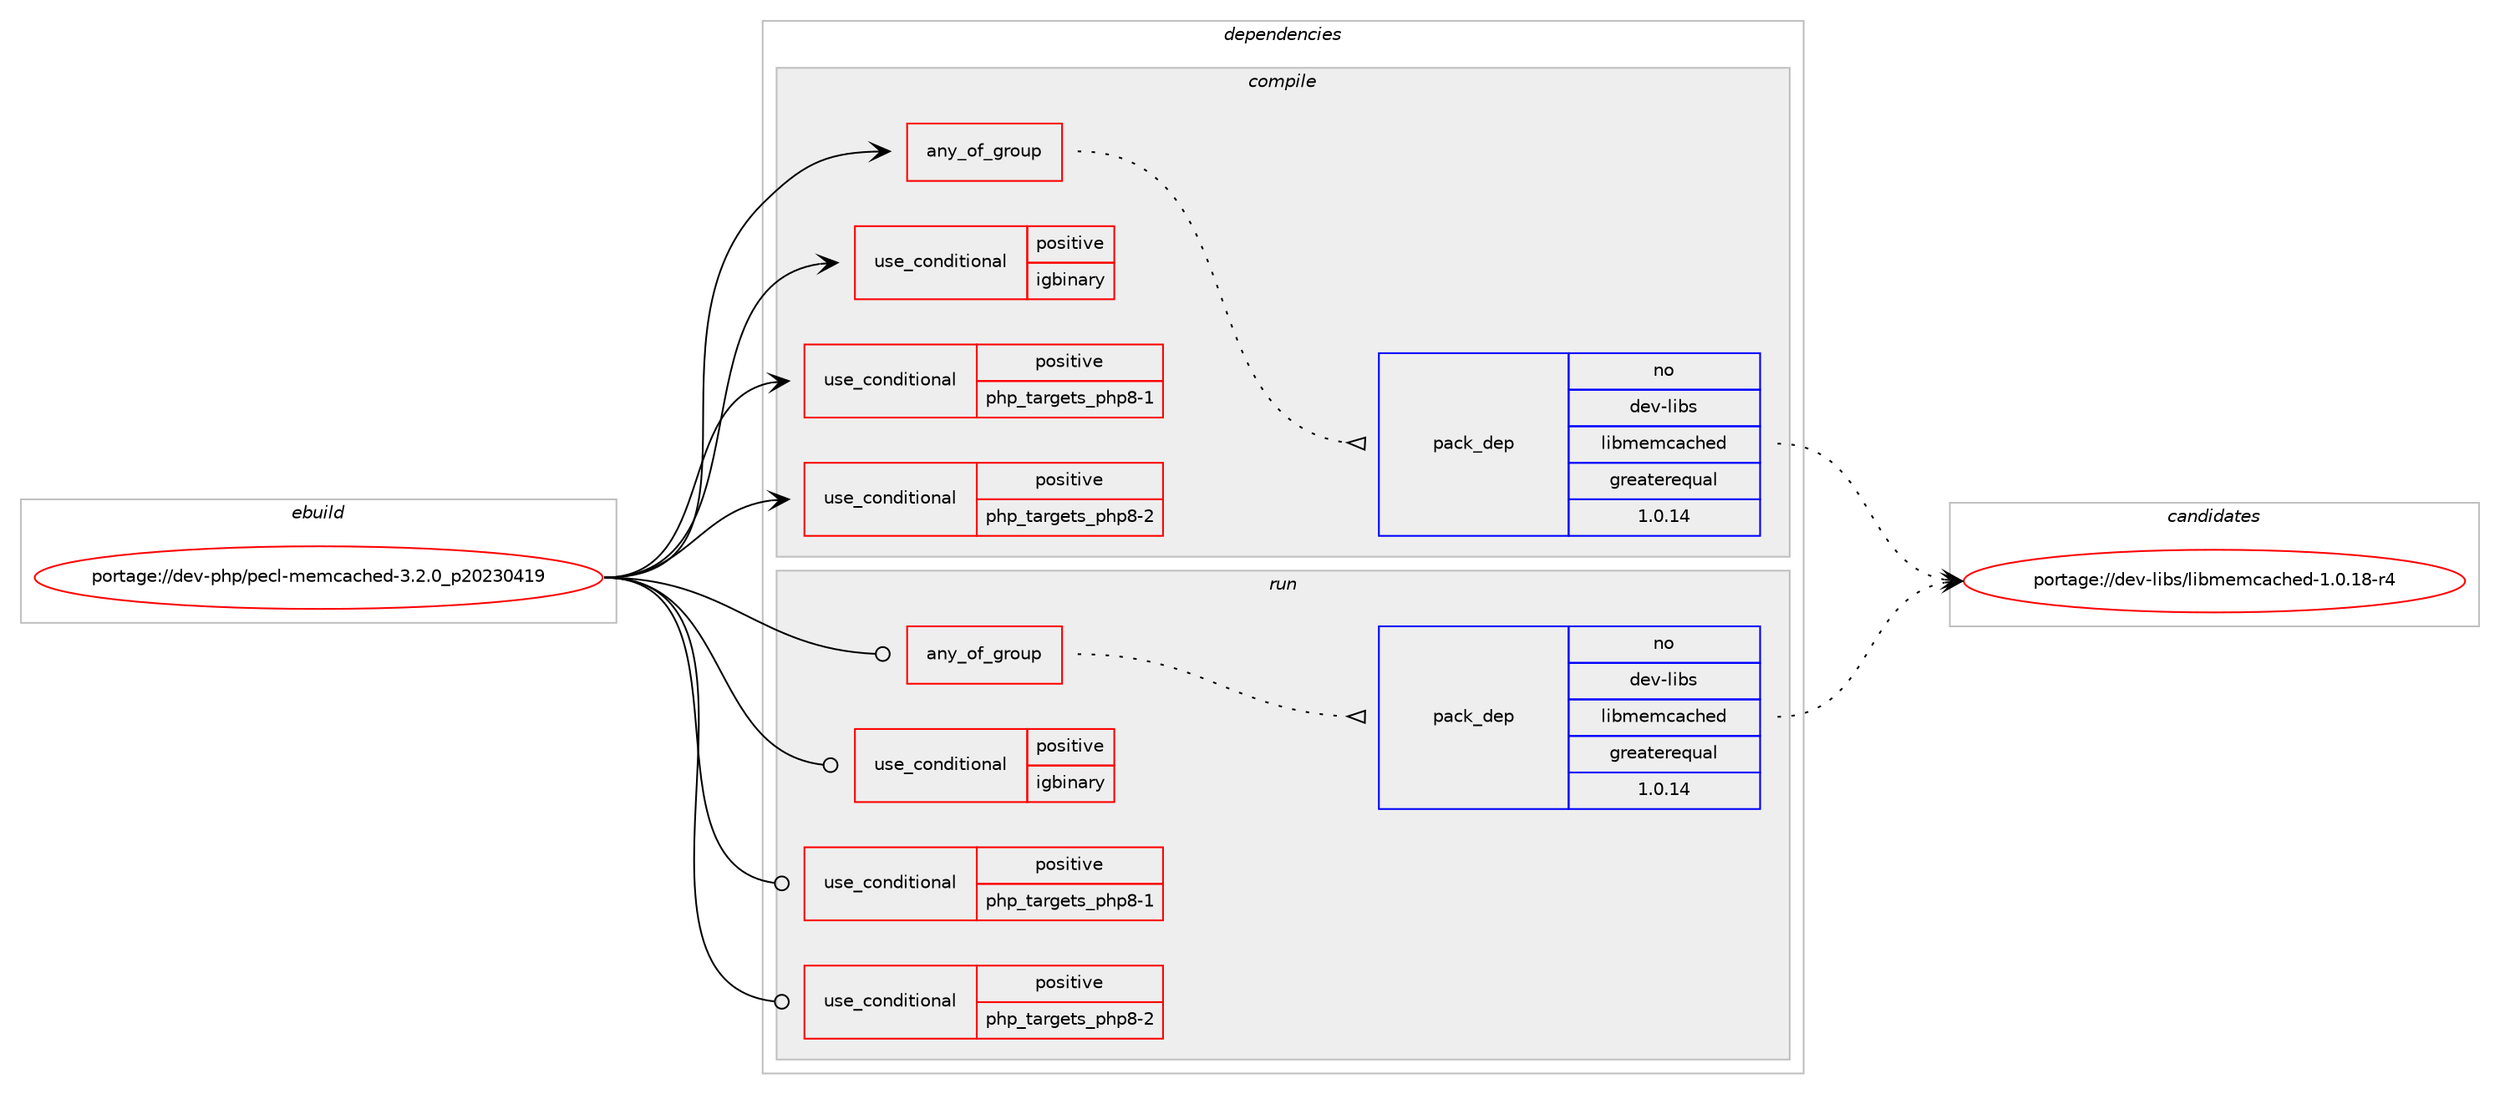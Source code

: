 digraph prolog {

# *************
# Graph options
# *************

newrank=true;
concentrate=true;
compound=true;
graph [rankdir=LR,fontname=Helvetica,fontsize=10,ranksep=1.5];#, ranksep=2.5, nodesep=0.2];
edge  [arrowhead=vee];
node  [fontname=Helvetica,fontsize=10];

# **********
# The ebuild
# **********

subgraph cluster_leftcol {
color=gray;
rank=same;
label=<<i>ebuild</i>>;
id [label="portage://dev-php/pecl-memcached-3.2.0_p20230419", color=red, width=4, href="../dev-php/pecl-memcached-3.2.0_p20230419.svg"];
}

# ****************
# The dependencies
# ****************

subgraph cluster_midcol {
color=gray;
label=<<i>dependencies</i>>;
subgraph cluster_compile {
fillcolor="#eeeeee";
style=filled;
label=<<i>compile</i>>;
subgraph any1060 {
dependency70318 [label=<<TABLE BORDER="0" CELLBORDER="1" CELLSPACING="0" CELLPADDING="4"><TR><TD CELLPADDING="10">any_of_group</TD></TR></TABLE>>, shape=none, color=red];# *** BEGIN UNKNOWN DEPENDENCY TYPE (TODO) ***
# dependency70318 -> package_dependency(portage://dev-php/pecl-memcached-3.2.0_p20230419,install,no,dev-libs,libmemcached-awesome,none,[,,],[],[use(optenable(sasl),negative)])
# *** END UNKNOWN DEPENDENCY TYPE (TODO) ***

subgraph pack39739 {
dependency70319 [label=<<TABLE BORDER="0" CELLBORDER="1" CELLSPACING="0" CELLPADDING="4" WIDTH="220"><TR><TD ROWSPAN="6" CELLPADDING="30">pack_dep</TD></TR><TR><TD WIDTH="110">no</TD></TR><TR><TD>dev-libs</TD></TR><TR><TD>libmemcached</TD></TR><TR><TD>greaterequal</TD></TR><TR><TD>1.0.14</TD></TR></TABLE>>, shape=none, color=blue];
}
dependency70318:e -> dependency70319:w [weight=20,style="dotted",arrowhead="oinv"];
}
id:e -> dependency70318:w [weight=20,style="solid",arrowhead="vee"];
subgraph cond29377 {
dependency70320 [label=<<TABLE BORDER="0" CELLBORDER="1" CELLSPACING="0" CELLPADDING="4"><TR><TD ROWSPAN="3" CELLPADDING="10">use_conditional</TD></TR><TR><TD>positive</TD></TR><TR><TD>igbinary</TD></TR></TABLE>>, shape=none, color=red];
# *** BEGIN UNKNOWN DEPENDENCY TYPE (TODO) ***
# dependency70320 -> package_dependency(portage://dev-php/pecl-memcached-3.2.0_p20230419,install,no,dev-php,igbinary,none,[,,],[],[use(optenable(php_targets_php8-1),negative),use(optenable(php_targets_php8-2),negative)])
# *** END UNKNOWN DEPENDENCY TYPE (TODO) ***

}
id:e -> dependency70320:w [weight=20,style="solid",arrowhead="vee"];
subgraph cond29378 {
dependency70321 [label=<<TABLE BORDER="0" CELLBORDER="1" CELLSPACING="0" CELLPADDING="4"><TR><TD ROWSPAN="3" CELLPADDING="10">use_conditional</TD></TR><TR><TD>positive</TD></TR><TR><TD>php_targets_php8-1</TD></TR></TABLE>>, shape=none, color=red];
# *** BEGIN UNKNOWN DEPENDENCY TYPE (TODO) ***
# dependency70321 -> package_dependency(portage://dev-php/pecl-memcached-3.2.0_p20230419,install,no,dev-lang,php,none,[,,],[slot(8.1)],[use(optenable(json),positive),use(optenable(session),negative)])
# *** END UNKNOWN DEPENDENCY TYPE (TODO) ***

}
id:e -> dependency70321:w [weight=20,style="solid",arrowhead="vee"];
subgraph cond29379 {
dependency70322 [label=<<TABLE BORDER="0" CELLBORDER="1" CELLSPACING="0" CELLPADDING="4"><TR><TD ROWSPAN="3" CELLPADDING="10">use_conditional</TD></TR><TR><TD>positive</TD></TR><TR><TD>php_targets_php8-2</TD></TR></TABLE>>, shape=none, color=red];
# *** BEGIN UNKNOWN DEPENDENCY TYPE (TODO) ***
# dependency70322 -> package_dependency(portage://dev-php/pecl-memcached-3.2.0_p20230419,install,no,dev-lang,php,none,[,,],[slot(8.2)],[use(optenable(json),positive),use(optenable(session),negative)])
# *** END UNKNOWN DEPENDENCY TYPE (TODO) ***

}
id:e -> dependency70322:w [weight=20,style="solid",arrowhead="vee"];
# *** BEGIN UNKNOWN DEPENDENCY TYPE (TODO) ***
# id -> package_dependency(portage://dev-php/pecl-memcached-3.2.0_p20230419,install,no,sys-libs,zlib,none,[,,],[],[])
# *** END UNKNOWN DEPENDENCY TYPE (TODO) ***

}
subgraph cluster_compileandrun {
fillcolor="#eeeeee";
style=filled;
label=<<i>compile and run</i>>;
}
subgraph cluster_run {
fillcolor="#eeeeee";
style=filled;
label=<<i>run</i>>;
subgraph any1061 {
dependency70323 [label=<<TABLE BORDER="0" CELLBORDER="1" CELLSPACING="0" CELLPADDING="4"><TR><TD CELLPADDING="10">any_of_group</TD></TR></TABLE>>, shape=none, color=red];# *** BEGIN UNKNOWN DEPENDENCY TYPE (TODO) ***
# dependency70323 -> package_dependency(portage://dev-php/pecl-memcached-3.2.0_p20230419,run,no,dev-libs,libmemcached-awesome,none,[,,],[],[use(optenable(sasl),negative)])
# *** END UNKNOWN DEPENDENCY TYPE (TODO) ***

subgraph pack39740 {
dependency70324 [label=<<TABLE BORDER="0" CELLBORDER="1" CELLSPACING="0" CELLPADDING="4" WIDTH="220"><TR><TD ROWSPAN="6" CELLPADDING="30">pack_dep</TD></TR><TR><TD WIDTH="110">no</TD></TR><TR><TD>dev-libs</TD></TR><TR><TD>libmemcached</TD></TR><TR><TD>greaterequal</TD></TR><TR><TD>1.0.14</TD></TR></TABLE>>, shape=none, color=blue];
}
dependency70323:e -> dependency70324:w [weight=20,style="dotted",arrowhead="oinv"];
}
id:e -> dependency70323:w [weight=20,style="solid",arrowhead="odot"];
subgraph cond29380 {
dependency70325 [label=<<TABLE BORDER="0" CELLBORDER="1" CELLSPACING="0" CELLPADDING="4"><TR><TD ROWSPAN="3" CELLPADDING="10">use_conditional</TD></TR><TR><TD>positive</TD></TR><TR><TD>igbinary</TD></TR></TABLE>>, shape=none, color=red];
# *** BEGIN UNKNOWN DEPENDENCY TYPE (TODO) ***
# dependency70325 -> package_dependency(portage://dev-php/pecl-memcached-3.2.0_p20230419,run,no,dev-php,igbinary,none,[,,],[],[use(optenable(php_targets_php8-1),negative),use(optenable(php_targets_php8-2),negative)])
# *** END UNKNOWN DEPENDENCY TYPE (TODO) ***

}
id:e -> dependency70325:w [weight=20,style="solid",arrowhead="odot"];
subgraph cond29381 {
dependency70326 [label=<<TABLE BORDER="0" CELLBORDER="1" CELLSPACING="0" CELLPADDING="4"><TR><TD ROWSPAN="3" CELLPADDING="10">use_conditional</TD></TR><TR><TD>positive</TD></TR><TR><TD>php_targets_php8-1</TD></TR></TABLE>>, shape=none, color=red];
# *** BEGIN UNKNOWN DEPENDENCY TYPE (TODO) ***
# dependency70326 -> package_dependency(portage://dev-php/pecl-memcached-3.2.0_p20230419,run,no,dev-lang,php,none,[,,],[slot(8.1)],[use(optenable(json),positive),use(optenable(session),negative)])
# *** END UNKNOWN DEPENDENCY TYPE (TODO) ***

}
id:e -> dependency70326:w [weight=20,style="solid",arrowhead="odot"];
subgraph cond29382 {
dependency70327 [label=<<TABLE BORDER="0" CELLBORDER="1" CELLSPACING="0" CELLPADDING="4"><TR><TD ROWSPAN="3" CELLPADDING="10">use_conditional</TD></TR><TR><TD>positive</TD></TR><TR><TD>php_targets_php8-2</TD></TR></TABLE>>, shape=none, color=red];
# *** BEGIN UNKNOWN DEPENDENCY TYPE (TODO) ***
# dependency70327 -> package_dependency(portage://dev-php/pecl-memcached-3.2.0_p20230419,run,no,dev-lang,php,none,[,,],[slot(8.2)],[use(optenable(json),positive),use(optenable(session),negative)])
# *** END UNKNOWN DEPENDENCY TYPE (TODO) ***

}
id:e -> dependency70327:w [weight=20,style="solid",arrowhead="odot"];
# *** BEGIN UNKNOWN DEPENDENCY TYPE (TODO) ***
# id -> package_dependency(portage://dev-php/pecl-memcached-3.2.0_p20230419,run,no,sys-libs,zlib,none,[,,],[],[])
# *** END UNKNOWN DEPENDENCY TYPE (TODO) ***

}
}

# **************
# The candidates
# **************

subgraph cluster_choices {
rank=same;
color=gray;
label=<<i>candidates</i>>;

subgraph choice39739 {
color=black;
nodesep=1;
choice10010111845108105981154710810598109101109999799104101100454946484649564511452 [label="portage://dev-libs/libmemcached-1.0.18-r4", color=red, width=4,href="../dev-libs/libmemcached-1.0.18-r4.svg"];
dependency70319:e -> choice10010111845108105981154710810598109101109999799104101100454946484649564511452:w [style=dotted,weight="100"];
}
subgraph choice39740 {
color=black;
nodesep=1;
choice10010111845108105981154710810598109101109999799104101100454946484649564511452 [label="portage://dev-libs/libmemcached-1.0.18-r4", color=red, width=4,href="../dev-libs/libmemcached-1.0.18-r4.svg"];
dependency70324:e -> choice10010111845108105981154710810598109101109999799104101100454946484649564511452:w [style=dotted,weight="100"];
}
}

}
